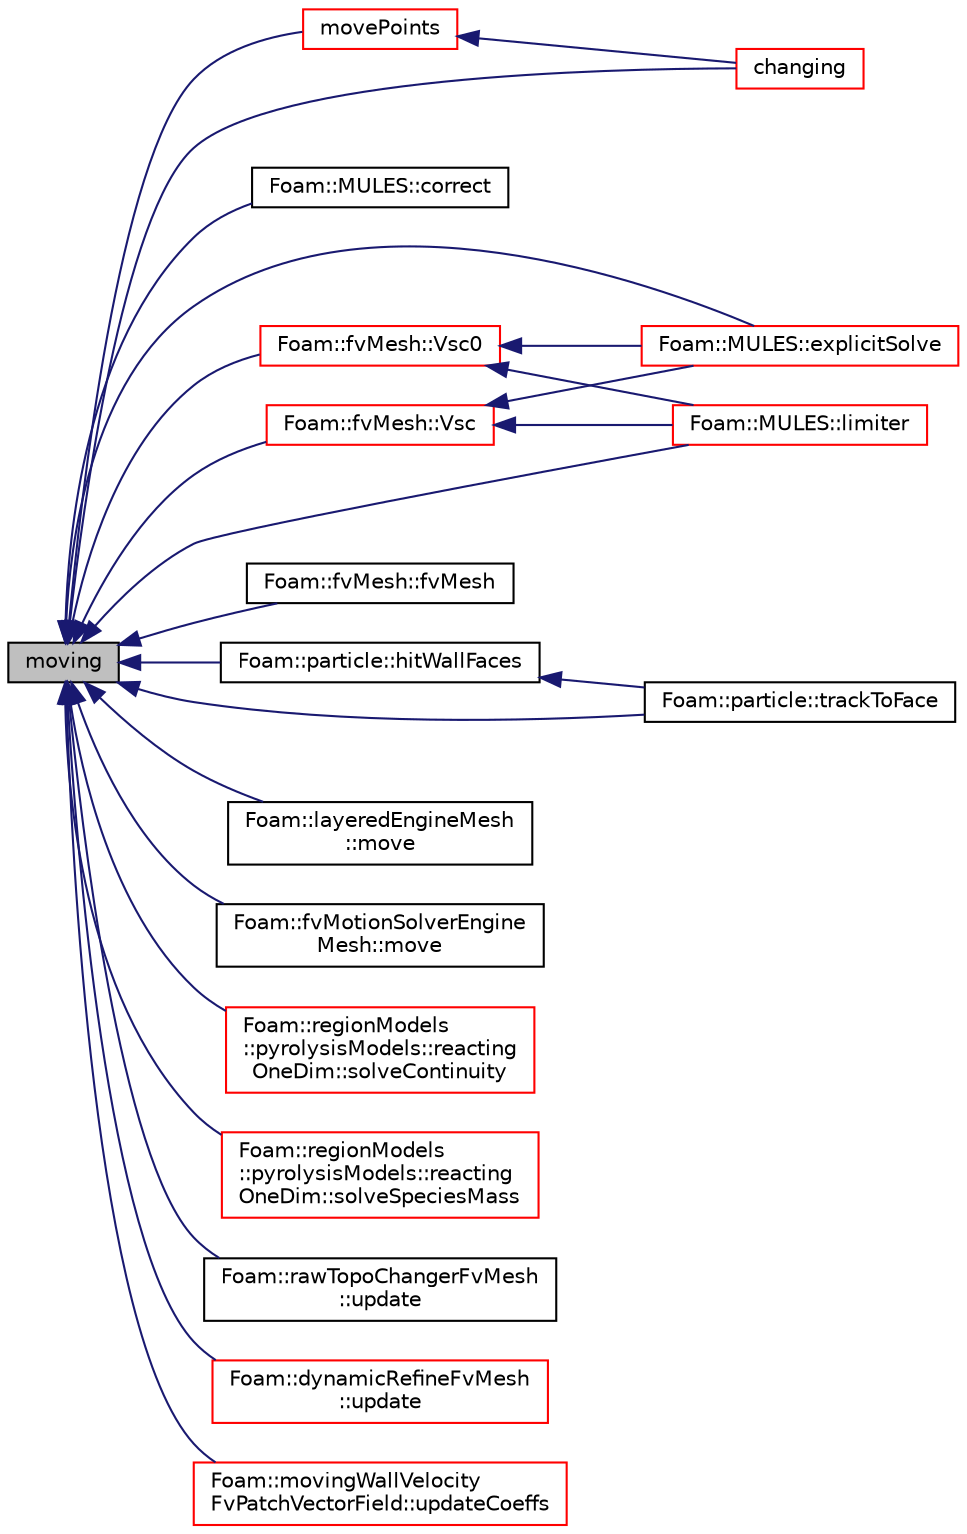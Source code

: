 digraph "moving"
{
  bgcolor="transparent";
  edge [fontname="Helvetica",fontsize="10",labelfontname="Helvetica",labelfontsize="10"];
  node [fontname="Helvetica",fontsize="10",shape=record];
  rankdir="LR";
  Node1 [label="moving",height=0.2,width=0.4,color="black", fillcolor="grey75", style="filled", fontcolor="black"];
  Node1 -> Node2 [dir="back",color="midnightblue",fontsize="10",style="solid",fontname="Helvetica"];
  Node2 [label="changing",height=0.2,width=0.4,color="red",URL="$a01954.html#a1585dc06b64657eac31abd0e385b0e2c",tooltip="Is mesh changing (topology changing and/or moving) "];
  Node1 -> Node3 [dir="back",color="midnightblue",fontsize="10",style="solid",fontname="Helvetica"];
  Node3 [label="Foam::MULES::correct",height=0.2,width=0.4,color="black",URL="$a11038.html#a6bba2fe466f3b69b267b8e0a3bd4bff1"];
  Node1 -> Node4 [dir="back",color="midnightblue",fontsize="10",style="solid",fontname="Helvetica"];
  Node4 [label="Foam::MULES::explicitSolve",height=0.2,width=0.4,color="red",URL="$a11038.html#a62d251545cddb4d8e55512c4a86dcabf"];
  Node1 -> Node5 [dir="back",color="midnightblue",fontsize="10",style="solid",fontname="Helvetica"];
  Node5 [label="Foam::fvMesh::fvMesh",height=0.2,width=0.4,color="black",URL="$a00889.html#a0c27d0e427e192f6dd4cd0efe7fb3baa",tooltip="Construct from IOobject. "];
  Node1 -> Node6 [dir="back",color="midnightblue",fontsize="10",style="solid",fontname="Helvetica"];
  Node6 [label="Foam::particle::hitWallFaces",height=0.2,width=0.4,color="black",URL="$a01812.html#abf78981c0a99e9f135ebc37efcfd1544"];
  Node6 -> Node7 [dir="back",color="midnightblue",fontsize="10",style="solid",fontname="Helvetica"];
  Node7 [label="Foam::particle::trackToFace",height=0.2,width=0.4,color="black",URL="$a01812.html#a843767f232f5b61884dcd757558591e0"];
  Node1 -> Node8 [dir="back",color="midnightblue",fontsize="10",style="solid",fontname="Helvetica"];
  Node8 [label="Foam::MULES::limiter",height=0.2,width=0.4,color="red",URL="$a11038.html#ae7bb06bb4b6724eb8a202da04f6e5557"];
  Node1 -> Node9 [dir="back",color="midnightblue",fontsize="10",style="solid",fontname="Helvetica"];
  Node9 [label="Foam::layeredEngineMesh\l::move",height=0.2,width=0.4,color="black",URL="$a01298.html#a68c0b61b84e4e095b6463cadc275adae"];
  Node1 -> Node10 [dir="back",color="midnightblue",fontsize="10",style="solid",fontname="Helvetica"];
  Node10 [label="Foam::fvMotionSolverEngine\lMesh::move",height=0.2,width=0.4,color="black",URL="$a00897.html#a68c0b61b84e4e095b6463cadc275adae"];
  Node1 -> Node11 [dir="back",color="midnightblue",fontsize="10",style="solid",fontname="Helvetica"];
  Node11 [label="movePoints",height=0.2,width=0.4,color="red",URL="$a01954.html#a3693c648bea2e99054cbbb75d4bf4e4d",tooltip="Move points, returns volumes swept by faces in motion. "];
  Node11 -> Node2 [dir="back",color="midnightblue",fontsize="10",style="solid",fontname="Helvetica"];
  Node1 -> Node12 [dir="back",color="midnightblue",fontsize="10",style="solid",fontname="Helvetica"];
  Node12 [label="Foam::regionModels\l::pyrolysisModels::reacting\lOneDim::solveContinuity",height=0.2,width=0.4,color="red",URL="$a02135.html#a1a4c7f06441e29b9703723dfd2e5976d",tooltip="Solve continuity equation. "];
  Node1 -> Node13 [dir="back",color="midnightblue",fontsize="10",style="solid",fontname="Helvetica"];
  Node13 [label="Foam::regionModels\l::pyrolysisModels::reacting\lOneDim::solveSpeciesMass",height=0.2,width=0.4,color="red",URL="$a02135.html#a11a62c12f16dc6c9ed50053f4b66d9a1",tooltip="Solve solid species mass conservation. "];
  Node1 -> Node7 [dir="back",color="midnightblue",fontsize="10",style="solid",fontname="Helvetica"];
  Node1 -> Node14 [dir="back",color="midnightblue",fontsize="10",style="solid",fontname="Helvetica"];
  Node14 [label="Foam::rawTopoChangerFvMesh\l::update",height=0.2,width=0.4,color="black",URL="$a02121.html#aa2aac016e2bf7b5bd2b271786c2791aa",tooltip="Update the mesh for both mesh motion and topology change. "];
  Node1 -> Node15 [dir="back",color="midnightblue",fontsize="10",style="solid",fontname="Helvetica"];
  Node15 [label="Foam::dynamicRefineFvMesh\l::update",height=0.2,width=0.4,color="red",URL="$a00615.html#aa2aac016e2bf7b5bd2b271786c2791aa",tooltip="Update the mesh for both mesh motion and topology change. "];
  Node1 -> Node16 [dir="back",color="midnightblue",fontsize="10",style="solid",fontname="Helvetica"];
  Node16 [label="Foam::movingWallVelocity\lFvPatchVectorField::updateCoeffs",height=0.2,width=0.4,color="red",URL="$a01570.html#a7e24eafac629d3733181cd942d4c902f",tooltip="Update the coefficients associated with the patch field. "];
  Node1 -> Node17 [dir="back",color="midnightblue",fontsize="10",style="solid",fontname="Helvetica"];
  Node17 [label="Foam::fvMesh::Vsc",height=0.2,width=0.4,color="red",URL="$a00889.html#a7dc9aff275702593c6a5373330a5397f",tooltip="Return sub-cycle cell volumes. "];
  Node17 -> Node4 [dir="back",color="midnightblue",fontsize="10",style="solid",fontname="Helvetica"];
  Node17 -> Node8 [dir="back",color="midnightblue",fontsize="10",style="solid",fontname="Helvetica"];
  Node1 -> Node18 [dir="back",color="midnightblue",fontsize="10",style="solid",fontname="Helvetica"];
  Node18 [label="Foam::fvMesh::Vsc0",height=0.2,width=0.4,color="red",URL="$a00889.html#a56b81decf9a2b36a2786e30ccb725f1e",tooltip="Return sub-cycl old-time cell volumes. "];
  Node18 -> Node4 [dir="back",color="midnightblue",fontsize="10",style="solid",fontname="Helvetica"];
  Node18 -> Node8 [dir="back",color="midnightblue",fontsize="10",style="solid",fontname="Helvetica"];
}
